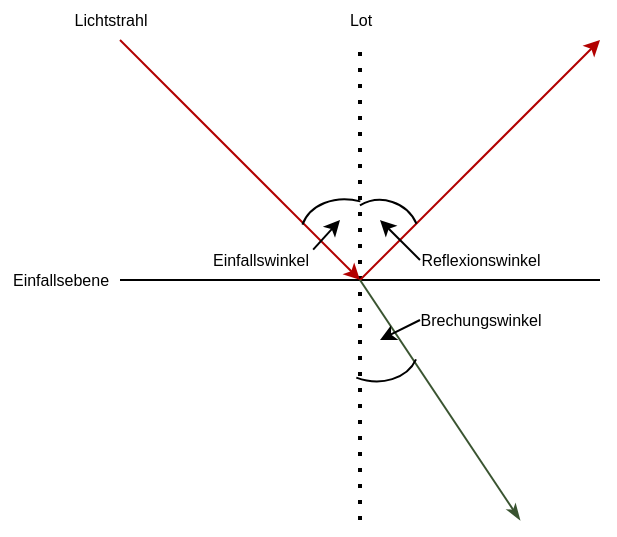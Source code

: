 <mxfile version="14.6.13" type="device"><diagram id="OYYRDOyQxMtbczGsXEow" name="Seite-1"><mxGraphModel dx="716" dy="419" grid="1" gridSize="10" guides="1" tooltips="1" connect="1" arrows="1" fold="1" page="1" pageScale="1" pageWidth="827" pageHeight="1169" math="0" shadow="0"><root><mxCell id="0"/><mxCell id="1" parent="0"/><mxCell id="j8B4sTtJVC5uy8zLd0R4-1" value="" style="endArrow=none;html=1;" parent="1" edge="1"><mxGeometry width="50" height="50" relative="1" as="geometry"><mxPoint x="280" y="200" as="sourcePoint"/><mxPoint x="520" y="200" as="targetPoint"/></mxGeometry></mxCell><mxCell id="j8B4sTtJVC5uy8zLd0R4-2" value="" style="endArrow=none;dashed=1;html=1;dashPattern=1 3;strokeWidth=2;" parent="1" edge="1"><mxGeometry width="50" height="50" relative="1" as="geometry"><mxPoint x="400" y="320" as="sourcePoint"/><mxPoint x="400" y="80" as="targetPoint"/></mxGeometry></mxCell><mxCell id="j8B4sTtJVC5uy8zLd0R4-3" value="" style="endArrow=none;html=1;fillColor=#e51400;strokeColor=#B20000;endFill=0;startArrow=classic;startFill=1;endSize=5;startSize=5;" parent="1" edge="1"><mxGeometry width="50" height="50" relative="1" as="geometry"><mxPoint x="400" y="200" as="sourcePoint"/><mxPoint x="280" y="80" as="targetPoint"/></mxGeometry></mxCell><mxCell id="j8B4sTtJVC5uy8zLd0R4-4" value="" style="endArrow=classic;html=1;fillColor=#e51400;strokeColor=#B20000;endFill=1;endSize=5;startSize=5;" parent="1" edge="1"><mxGeometry width="50" height="50" relative="1" as="geometry"><mxPoint x="400" y="200" as="sourcePoint"/><mxPoint x="520" y="80" as="targetPoint"/></mxGeometry></mxCell><mxCell id="j8B4sTtJVC5uy8zLd0R4-5" value="" style="endArrow=classicThin;html=1;fillColor=#6d8764;strokeColor=#3A5431;endSize=5;endFill=1;startSize=5;" parent="1" edge="1"><mxGeometry width="50" height="50" relative="1" as="geometry"><mxPoint x="400" y="200" as="sourcePoint"/><mxPoint x="480" y="320" as="targetPoint"/></mxGeometry></mxCell><mxCell id="j8B4sTtJVC5uy8zLd0R4-8" value="" style="verticalLabelPosition=bottom;verticalAlign=top;html=1;shape=mxgraph.basic.arc;startAngle=0.76;endAngle=0;rotation=15;" parent="1" vertex="1"><mxGeometry x="370" y="160" width="50" height="40" as="geometry"/></mxCell><mxCell id="j8B4sTtJVC5uy8zLd0R4-11" value="" style="verticalLabelPosition=bottom;verticalAlign=top;html=1;shape=mxgraph.basic.arc;startAngle=0.958;endAngle=0.225;rotation=-15;" parent="1" vertex="1"><mxGeometry x="390" y="160" width="40" height="40" as="geometry"/></mxCell><mxCell id="j8B4sTtJVC5uy8zLd0R4-13" value="" style="verticalLabelPosition=bottom;verticalAlign=top;html=1;shape=mxgraph.basic.arc;startAngle=0.76;endAngle=0;rotation=-160;" parent="1" vertex="1"><mxGeometry x="380" y="210" width="50" height="40" as="geometry"/></mxCell><mxCell id="j8B4sTtJVC5uy8zLd0R4-14" value="Brechungswinkel" style="text;html=1;align=center;verticalAlign=middle;resizable=0;points=[];autosize=1;strokeColor=none;fontSize=8;" parent="1" vertex="1"><mxGeometry x="420" y="210" width="80" height="20" as="geometry"/></mxCell><mxCell id="j8B4sTtJVC5uy8zLd0R4-15" value="Reflexionswinkel" style="text;html=1;align=center;verticalAlign=middle;resizable=0;points=[];autosize=1;strokeColor=none;fontSize=8;" parent="1" vertex="1"><mxGeometry x="425" y="180" width="70" height="20" as="geometry"/></mxCell><mxCell id="j8B4sTtJVC5uy8zLd0R4-16" value="Einfallswinkel" style="text;html=1;align=center;verticalAlign=middle;resizable=0;points=[];autosize=1;strokeColor=none;fontSize=8;" parent="1" vertex="1"><mxGeometry x="320" y="180" width="60" height="20" as="geometry"/></mxCell><mxCell id="j8B4sTtJVC5uy8zLd0R4-17" value="" style="endArrow=classic;html=1;fontSize=8;startSize=5;endSize=5;" parent="1" edge="1"><mxGeometry width="50" height="50" relative="1" as="geometry"><mxPoint x="430" y="220" as="sourcePoint"/><mxPoint x="410" y="230" as="targetPoint"/></mxGeometry></mxCell><mxCell id="j8B4sTtJVC5uy8zLd0R4-18" value="" style="endArrow=classic;html=1;fontSize=8;startSize=5;endSize=5;" parent="1" edge="1"><mxGeometry width="50" height="50" relative="1" as="geometry"><mxPoint x="430" y="190" as="sourcePoint"/><mxPoint x="410" y="170" as="targetPoint"/></mxGeometry></mxCell><mxCell id="j8B4sTtJVC5uy8zLd0R4-19" value="" style="endArrow=classic;html=1;fontSize=8;startSize=5;endSize=5;exitX=0.943;exitY=0.239;exitDx=0;exitDy=0;exitPerimeter=0;" parent="1" source="j8B4sTtJVC5uy8zLd0R4-16" edge="1"><mxGeometry width="50" height="50" relative="1" as="geometry"><mxPoint x="440" y="200" as="sourcePoint"/><mxPoint x="390" y="170" as="targetPoint"/></mxGeometry></mxCell><mxCell id="bTzxuRdoycEbwOrrfcaP-1" value="Einfallsebene" style="text;html=1;align=center;verticalAlign=middle;resizable=0;points=[];autosize=1;strokeColor=none;fontSize=8;" vertex="1" parent="1"><mxGeometry x="220" y="190" width="60" height="20" as="geometry"/></mxCell><mxCell id="bTzxuRdoycEbwOrrfcaP-2" value="Lichtstrahl" style="text;html=1;align=center;verticalAlign=middle;resizable=0;points=[];autosize=1;strokeColor=none;fontSize=8;" vertex="1" parent="1"><mxGeometry x="250" y="60" width="50" height="20" as="geometry"/></mxCell><mxCell id="bTzxuRdoycEbwOrrfcaP-3" value="Lot" style="text;html=1;align=center;verticalAlign=middle;resizable=0;points=[];autosize=1;strokeColor=none;fontSize=8;" vertex="1" parent="1"><mxGeometry x="385" y="60" width="30" height="20" as="geometry"/></mxCell></root></mxGraphModel></diagram></mxfile>
